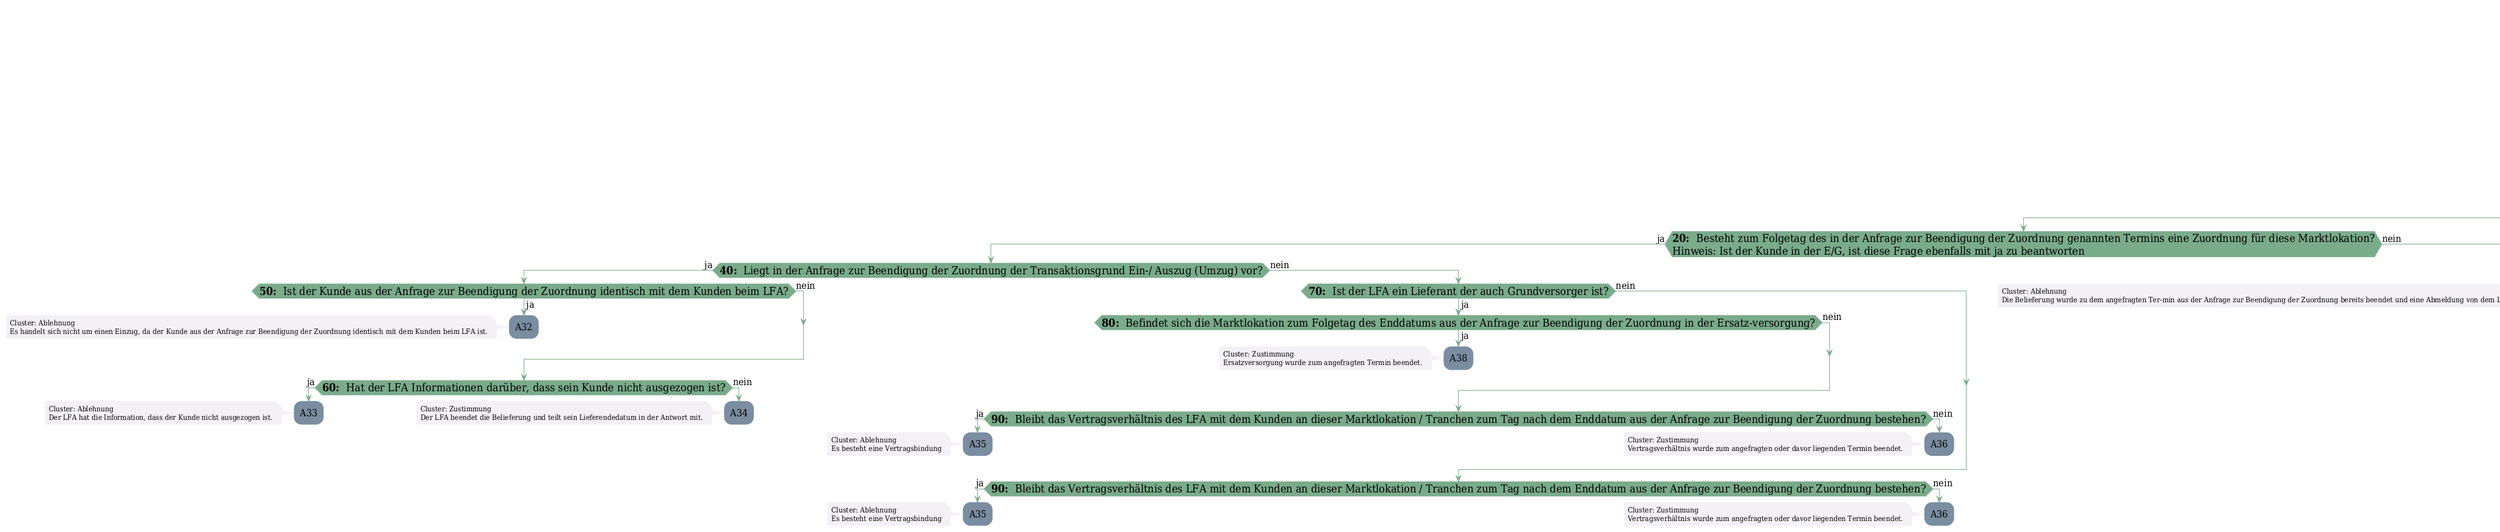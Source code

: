 @startuml
skinparam Shadowing false
skinparam NoteBorderColor #f3f1f6
skinparam NoteBackgroundColor #f3f1f6
skinparam NoteFontSize 12
skinparam ActivityBorderColor none
skinparam ActivityBackgroundColor #7a8da1
skinparam ActivityFontSize 16
skinparam ArrowColor #7aab8a
skinparam ArrowFontSize 16
skinparam ActivityDiamondBackgroundColor #7aab8a
skinparam ActivityDiamondBorderColor #7aab8a
skinparam ActivityDiamondFontSize 18
skinparam defaultFontName DejaVu Serif Condensed
skinparam ActivityEndColor #669580

header
<b>FV2210
2022-12-12
endheader

title
GPKE

6.7.3: AD: Lieferbeginn



end title
:<b>E_0624</b>;
note right
<b><i>Prüfende Rolle: LF
end note

if (<b>5: </b> Ist die Anfrage ausgehend vom ÜT der Lieferanmeldung bis 07:00 Uhr des nächsten Werktages eingegangen?) then (ja)
else (nein)
    :A43;
    note left
        Cluster: Ablehnung
        Fristüberschreitung
    endnote
    kill;
endif
if (<b>10: </b> Wurde der Anwendungsfall für eine verbrauchende Marktlokation verwendet?) then (ja)
    if (<b>20: </b> Besteht zum Folgetag des in der Anfrage zur Beendigung der Zuordnung genannten Termins eine Zuordnung für diese Marktlokation?
Hinweis: Ist der Kunde in der E/G, ist diese Frage ebenfalls mit ja zu beantworten) then (ja)
        if (<b>40: </b> Liegt in der Anfrage zur Beendigung der Zuordnung der Transaktionsgrund Ein-/ Auszug (Umzug&#41; vor?) then (ja)
            if (<b>50: </b> Ist der Kunde aus der Anfrage zur Beendigung der Zuordnung identisch mit dem Kunden beim LFA?) then (ja)
                :A32;
                note left
                    Cluster: Ablehnung
                    Es handelt sich nicht um einen Einzug, da der Kunde aus der Anfrage zur Beendigung der Zuordnung identisch mit dem Kunden beim LFA ist.
                endnote
                kill;
            else (nein)
            endif
            if (<b>60: </b> Hat der LFA Informationen darüber, dass sein Kunde nicht ausgezogen ist?) then (ja)
                :A33;
                note left
                    Cluster: Ablehnung
                    Der LFA hat die Information, dass der Kunde nicht ausgezogen ist.
                endnote
                kill;
            else (nein)
                :A34;
                note left
                    Cluster: Zustimmung 
                    Der LFA beendet die Belieferung und teilt sein Lieferendedatum in der Antwort mit.
                endnote
                kill;
            endif
        else (nein)
            if (<b>70: </b> Ist der LFA ein Lieferant der auch Grundversorger ist?) then (ja)
                if (<b>80: </b> Befindet sich die Marktlokation zum Folgetag des Enddatums aus der Anfrage zur Beendigung der Zuordnung in der Ersatz-versorgung?) then (ja)
                    :A38;
                    note left
                        Cluster: Zustimmung
                        Ersatzversorgung wurde zum angefragten Termin beendet.
                    endnote
                    kill;
                else (nein)
                endif
                if (<b>90: </b> Bleibt das Vertragsverhältnis des LFA mit dem Kunden an dieser Marktlokation / Tranchen zum Tag nach dem Enddatum aus der Anfrage zur Beendigung der Zuordnung bestehen?) then (ja)
                    :A35;
                    note left
                        Cluster: Ablehnung
                        Es besteht eine Vertragsbindung
                    endnote
                    kill;
                else (nein)
                    :A36;
                    note left
                        Cluster: Zustimmung
                        Vertragsverhältnis wurde zum angefragten oder davor liegenden Termin beendet.
                    endnote
                    kill;
                endif
            else (nein)
            endif
            if (<b>90: </b> Bleibt das Vertragsverhältnis des LFA mit dem Kunden an dieser Marktlokation / Tranchen zum Tag nach dem Enddatum aus der Anfrage zur Beendigung der Zuordnung bestehen?) then (ja)
                :A35;
                note left
                    Cluster: Ablehnung
                    Es besteht eine Vertragsbindung
                endnote
                kill;
            else (nein)
                :A36;
                note left
                    Cluster: Zustimmung
                    Vertragsverhältnis wurde zum angefragten oder davor liegenden Termin beendet.
                endnote
                kill;
            endif
        endif
    else (nein)
        if (<b>30: </b> Liegt dem LFA bereits eine bestätigtes Zuordnungsende vor?) then (ja)
            :A30;
            note left
                Cluster: Ablehnung
                Die Belieferung wurde zu dem angefragten Ter-min aus der Anfrage zur Beendigung der Zuordnung bereits beendet und eine Abmeldung von dem LFA bereits versendet, die durch den NB bereits bestätigt wurde.
            endnote
            kill;
        else (nein)
            :A31;
            note left
                Cluster: Zustimmung
                Zustimmung der Anfrage zur Beendigung der Zuordnung zum in der bereits versendeten Abmeldung (welche noch nicht beantwortet wurde&#41; genannten Termin.
            endnote
            kill;
        endif
    endif
else (nein)
    if (<b>200: </b> Besteht zum Folgetag des in der Anfrage zur Beendigung der Zuordnung genannten Termins eine Zuordnung für diese Marktlokation / Tranche?) then (ja)
        if (<b>220: </b> Bleibt das Vertragsverhältnis des LFA mit dem Kunden an dieser Marktlokation / Tranche zum Tag nach dem Enddatum aus der Anfrage zur Beendigung der Zuordnung bestehen?) then (ja)
            :A39;
            note left
                Cluster: Ablehnung
                Es besteht eine Vertragsbindung
            endnote
            kill;
        else (nein)
            :A40;
            note left
                Cluster: Zustimmung
                Vertragsverhältnis wurde zum angefragten oder davor liegenden Termin beendet.
            endnote
            kill;
        endif
    else (nein)
        if (<b>210: </b> Liegt dem LFA bereits eine bestätigtes Zuordnungsende vor?) then (ja)
            :A41;
            note left
                Cluster: Ablehnung
                Die Belieferung wurde zu dem angefragten Ter-min aus der Anfrage zur Beendigung der Zuordnung bereits beendet und eine Abmeldung von dem LFA bereits versendet, die durch den NB bereits bestätigt wurde.
            endnote
            kill;
        else (nein)
            :A42;
            note left
                Cluster: Zustimmung
                Zustimmung der Anfrage zur Beendigung der Zuordnung zum in der bereits versendeten Abmeldung (welche noch nicht beantwortet wurde&#41; genannten Termin.
            endnote
            kill;
        endif
    endif
endif

@enduml

